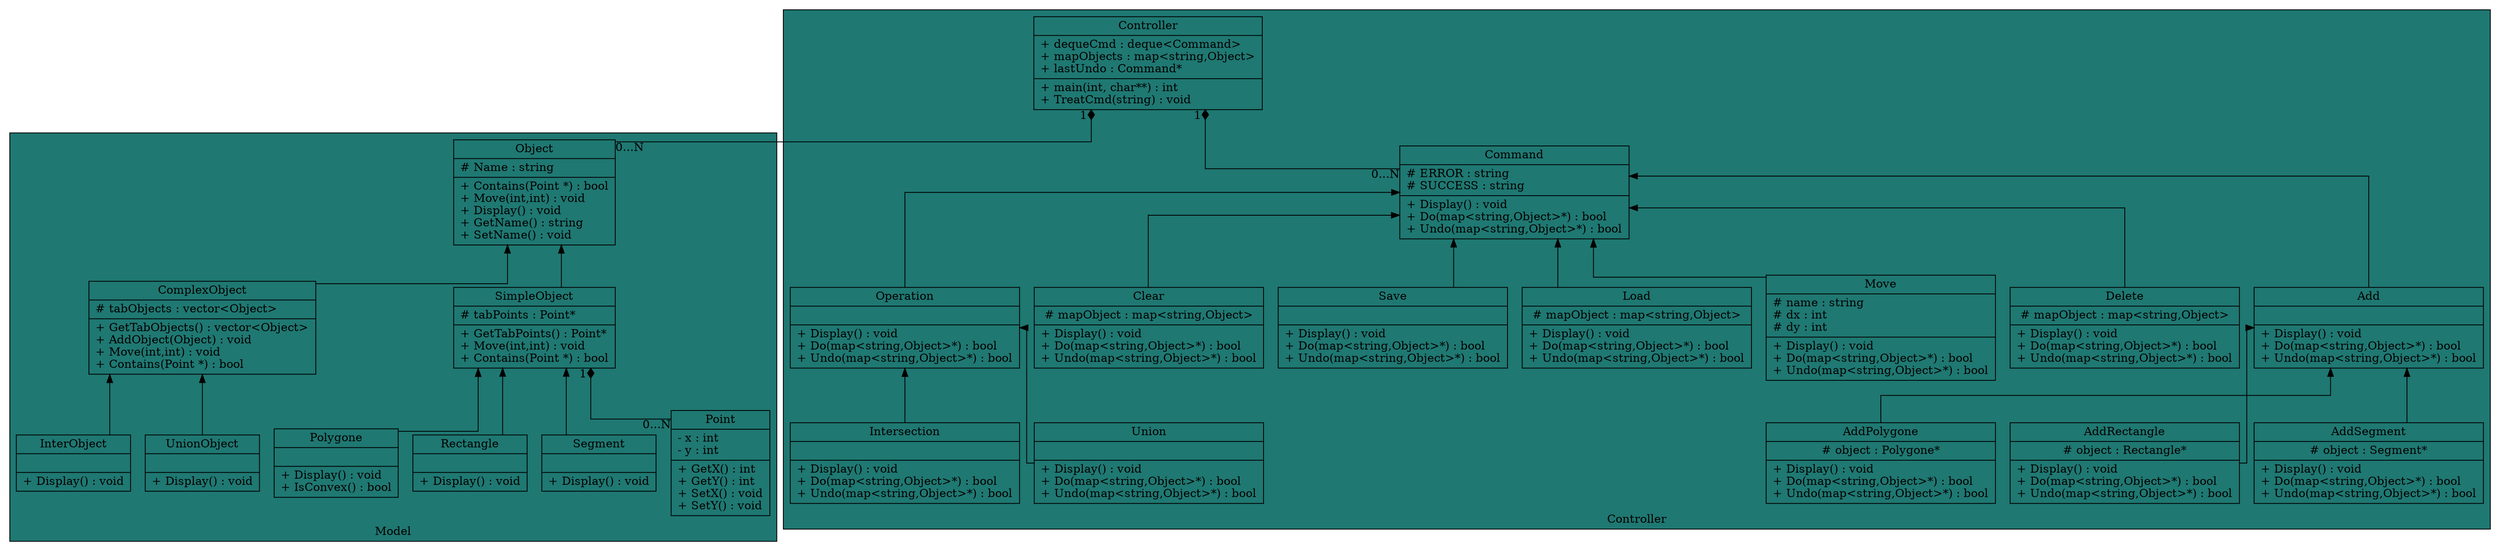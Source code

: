 digraph UML
{
	splines=ortho
	rankdir=BT;

/*
* 								Classes
*
*/

	/*
	* 								Model
	*
	*/

	subgraph cluster_Model {
		label="Model";
		style=filled;
		bgcolor="#1F7872";
		Point
		[
			label =
				"{Point|- x : int\l- y : int\l|+ GetX() : int\l+ GetY() : int\l+ SetX() : void\l+ SetY() : void\l}",
			shape=record
		];

		Object
		[
			label =
				"{Object|# Name : string\l|+ Contains(Point *) : bool\l+ Move(int,int) : void\l+ Display() : void\l+ GetName() : string\l+ SetName() : void\l}",
			shape=record
		];

		SimpleObject
		[
			label =
				"{SimpleObject|# tabPoints : Point*\l|+ GetTabPoints() : Point*\l+ Move(int,int) : void\l+ Contains(Point *) : bool\l}",
			shape=record
		];

	    ComplexObject
		[
			label =
				"{ComplexObject|# tabObjects : vector\<Object\>\l|+ GetTabObjects() : vector\<Object\>\l+ AddObject(Object) : void\l+ Move(int,int) : void\l+ Contains(Point *) : bool\l}",
			shape=record
		];

	    Segment
		[
			label =
				"{Segment||+ Display() : void\l}",
			shape=record
		];

		Rectangle
		[
			label =
				"{Rectangle||+ Display() : void\l}",
			shape=record
		];

		Polygone
		[
			label =
				"{Polygone||+ Display() : void\l+ IsConvex() : bool\l}",
			shape=record
		];

		UnionObject
		[
			label =
				"{UnionObject||+ Display() : void\l}",
			shape=record
		];

		InterObject
		[
			label =
				"{InterObject||+ Display() : void\l}",
			shape=record
		];
	}
	/*
	* 								Controller
	*
	*/
	subgraph cluster_Controller {
		label="Controller";
		style=filled;
		bgcolor="#1F7872";
		Controller
		[
			label =
				"{Controller|+ dequeCmd : deque\<Command\>\l+ mapObjects : map\<string,Object\>\l+ lastUndo : Command*\l|+ main(int, char**) : int\l+ TreatCmd(string) : void\l}",
			shape=record
		]

		Command
		[
			label =
				"{Command|# ERROR : string\l# SUCCESS : string\l|+ Display() : void\l+ Do(map\<string,Object\>*) : bool\l+ Undo(map\<string,Object\>*) : bool\l}",
			shape=record
		]

		Add
		[
			label =
				"{Add||+ Display() : void\l+ Do(map\<string,Object\>*) : bool\l+ Undo(map\<string,Object\>*) : bool\l}",
			shape=record
		]

		AddSegment
		[
			label =
				"{AddSegment|# object : Segment*|+ Display() : void\l+ Do(map\<string,Object\>*) : bool\l+ Undo(map\<string,Object\>*) : bool\l}",
			shape=record
		]

		AddRectangle
		[
			label =
				"{AddRectangle|# object : Rectangle*|+ Display() : void\l+ Do(map\<string,Object\>*) : bool\l+ Undo(map\<string,Object\>*) : bool\l}",
			shape=record
		]

		AddPolygone
		[
			label =
				"{AddPolygone|# object : Polygone*|+ Display() : void\l+ Do(map\<string,Object\>*) : bool\l+ Undo(map\<string,Object\>*) : bool\l}",
			shape=record
		]

		Delete
		[
			label =
				"{Delete|# mapObject : map\<string,Object\>|+ Display() : void\l+ Do(map\<string,Object\>*) : bool\l+ Undo(map\<string,Object\>*) : bool\l}",
			shape=record
		]

		Move
		[
			label =
				"{Move|# name : string\l# dx : int\l# dy : int\l|+ Display() : void\l+ Do(map\<string,Object\>*) : bool\l+ Undo(map\<string,Object\>*) : bool\l}",
			shape=record
		]

		Load
		[
			label =
				"{Load|# mapObject : map\<string,Object\>|+ Display() : void\l+ Do(map\<string,Object\>*) : bool\l+ Undo(map\<string,Object\>*) : bool\l}",
			shape=record
		]

		Save
		[
			label =
				"{Save||+ Display() : void\l+ Do(map\<string,Object\>*) : bool\l+ Undo(map\<string,Object\>*) : bool\l}",
			shape=record
		]

		Clear
		[
			label =
				"{Clear|# mapObject : map\<string,Object\>|+ Display() : void\l+ Do(map\<string,Object\>*) : bool\l+ Undo(map\<string,Object\>*) : bool\l}",
			shape=record
		]

		Operation
		[
			label =
				"{Operation||+ Display() : void\l+ Do(map\<string,Object\>*) : bool\l+ Undo(map\<string,Object\>*) : bool\l}",
			shape=record
		]

		Union
		[
			label =
				"{Union||+ Display() : void\l+ Do(map\<string,Object\>*) : bool\l+ Undo(map\<string,Object\>*) : bool\l}",
			shape=record
		]

		Intersection
		[
			label =
				"{Intersection||+ Display() : void\l+ Do(map\<string,Object\>*) : bool\l+ Undo(map\<string,Object\>*) : bool\l}",
			shape=record
		]
	}
/*
* 						Links between classes
*
*/

	/*
	* 								Model
	*
	*/

	Point -> SimpleObject
	[
		arrowhead=diamond,
		taillabel="0...N",
		headlabel="1 "
	]

	SimpleObject -> Object
	[
		arrowhead=normal,
	]

	ComplexObject -> Object
	[
		arrowhead=normal,
	]

	Segment -> SimpleObject
	[
		arrowhead=normal,
	]

	Rectangle -> SimpleObject
	[
		arrowhead=normal,
	]

	Polygone -> SimpleObject
	[
		arrowhead=normal,
	]

	UnionObject -> ComplexObject
	[
		arrowhead=normal,
	]

	InterObject -> ComplexObject
	[
		arrowhead=normal,
	]

	/*
	* 								Controller
	*
	*/

	Object -> Controller
	[
		arrowhead=diamond,
		taillabel="0...N",
		headlabel="1 "
	]

	Command -> Controller
	[
		arrowhead=diamond,
		taillabel="0...N",
		headlabel="1 "
	]

	Add -> Command
	[
		arrowhead=normal,
	]

	AddSegment -> Add
	[
		arrowhead=normal,
	]

	AddPolygone -> Add
	[
		arrowhead=normal,
	]

	AddRectangle -> Add
	[
		arrowhead=normal,
	]

	Operation -> Command
	[
		arrowhead=normal,
	]

	Union -> Operation
	[
		arrowhead=normal,
	]

	Intersection -> Operation
	[
		arrowhead=normal,
	]

	Delete -> Command
	[
		arrowhead=normal,
	]

	Move -> Command
	[
		arrowhead=normal,
	]

	Save -> Command
	[
		arrowhead=normal,
	]

	Load -> Command
	[
		arrowhead=normal,
	]

	Clear -> Command
	[
		arrowhead=normal,
	]

}
